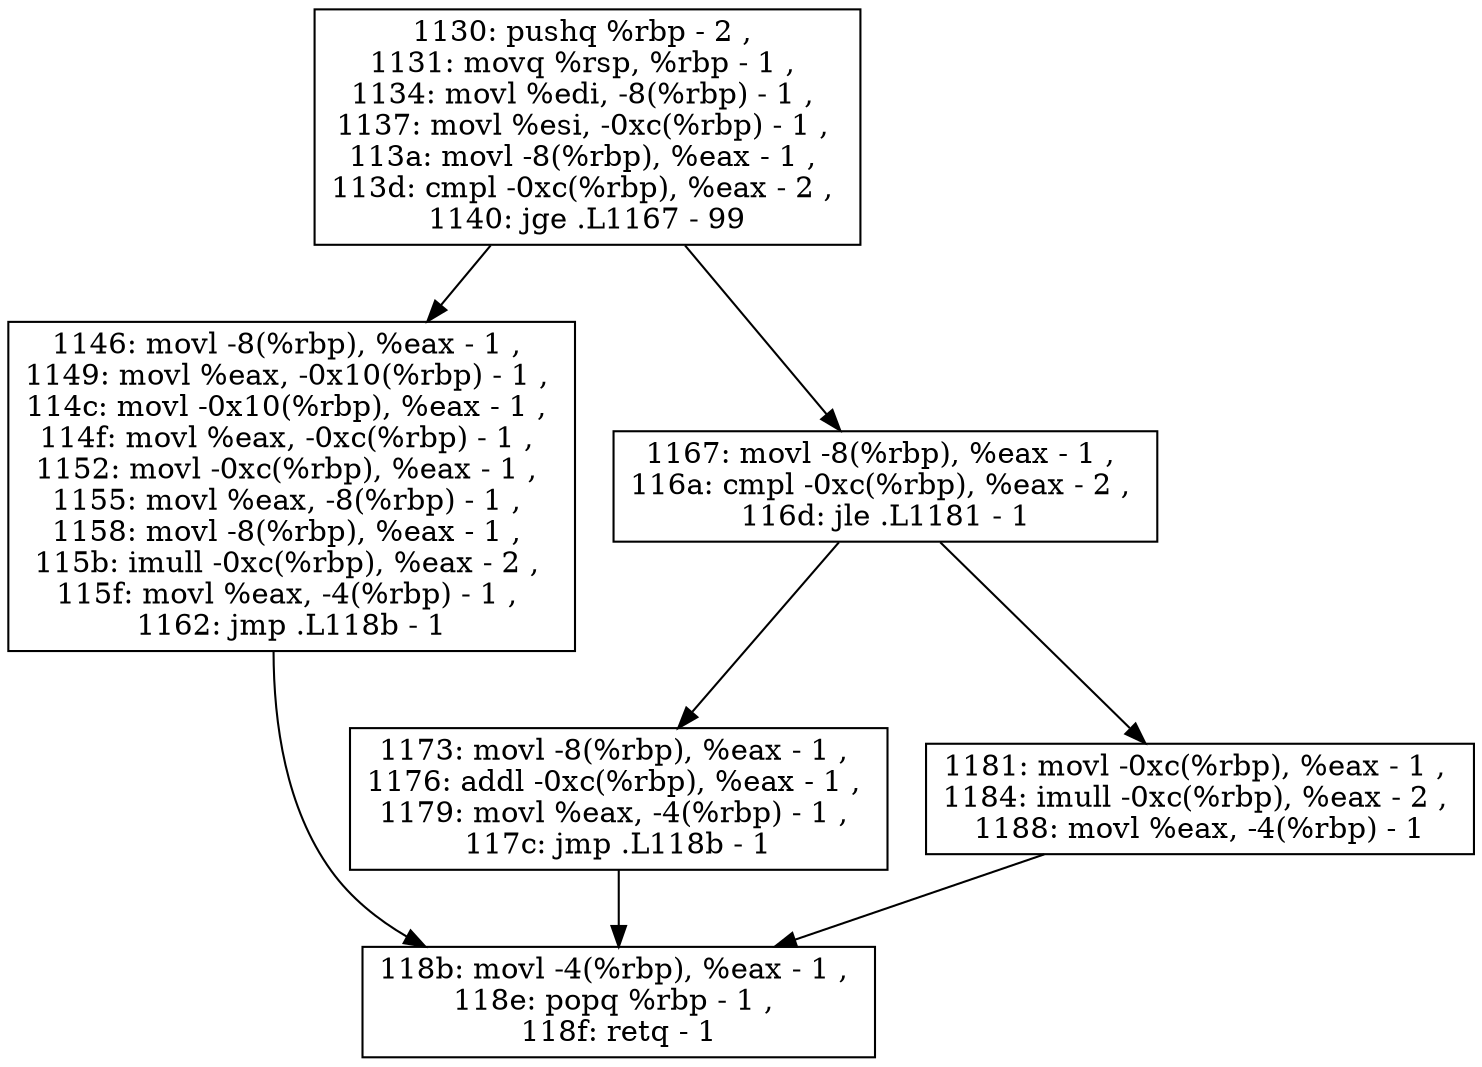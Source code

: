 digraph func{ 
 node [shape=record]; 
0 [label=" 1130: pushq %rbp - 2 , \n1131: movq %rsp, %rbp - 1 , \n1134: movl %edi, -8(%rbp) - 1 , \n1137: movl %esi, -0xc(%rbp) - 1 , \n113a: movl -8(%rbp), %eax - 1 , \n113d: cmpl -0xc(%rbp), %eax - 2 , \n1140: jge .L1167 - 99  "]
1 [label=" 1146: movl -8(%rbp), %eax - 1 , \n1149: movl %eax, -0x10(%rbp) - 1 , \n114c: movl -0x10(%rbp), %eax - 1 , \n114f: movl %eax, -0xc(%rbp) - 1 , \n1152: movl -0xc(%rbp), %eax - 1 , \n1155: movl %eax, -8(%rbp) - 1 , \n1158: movl -8(%rbp), %eax - 1 , \n115b: imull -0xc(%rbp), %eax - 2 , \n115f: movl %eax, -4(%rbp) - 1 , \n1162: jmp .L118b - 1  "]
2 [label=" 1167: movl -8(%rbp), %eax - 1 , \n116a: cmpl -0xc(%rbp), %eax - 2 , \n116d: jle .L1181 - 1  "]
3 [label=" 1173: movl -8(%rbp), %eax - 1 , \n1176: addl -0xc(%rbp), %eax - 1 , \n1179: movl %eax, -4(%rbp) - 1 , \n117c: jmp .L118b - 1  "]
4 [label=" 1181: movl -0xc(%rbp), %eax - 1 , \n1184: imull -0xc(%rbp), %eax - 2 , \n1188: movl %eax, -4(%rbp) - 1  "]
5 [label=" 118b: movl -4(%rbp), %eax - 1 , \n118e: popq %rbp - 1 , \n118f: retq  - 1  "]
0 -> 1
0 -> 2
1 -> 5
2 -> 3
2 -> 4
3 -> 5
4 -> 5
 }